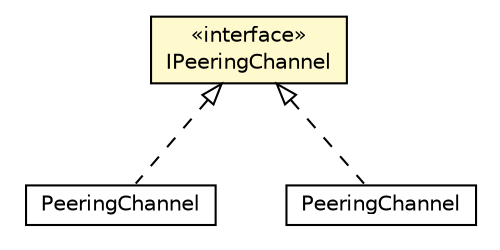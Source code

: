 #!/usr/local/bin/dot
#
# Class diagram 
# Generated by UMLGraph version R5_6-24-gf6e263 (http://www.umlgraph.org/)
#

digraph G {
	edge [fontname="Helvetica",fontsize=10,labelfontname="Helvetica",labelfontsize=10];
	node [fontname="Helvetica",fontsize=10,shape=plaintext];
	nodesep=0.25;
	ranksep=0.5;
	// org.universAAL.middleware.aalspace.json.model.AALSpace.PeeringChannel
	c4696545 [label=<<table title="org.universAAL.middleware.aalspace.json.model.AALSpace.PeeringChannel" border="0" cellborder="1" cellspacing="0" cellpadding="2" port="p" href="../../../aalspace/json/model/AALSpace.PeeringChannel.html">
		<tr><td><table border="0" cellspacing="0" cellpadding="1">
<tr><td align="center" balign="center"> PeeringChannel </td></tr>
		</table></td></tr>
		</table>>, URL="../../../aalspace/json/model/AALSpace.PeeringChannel.html", fontname="Helvetica", fontcolor="black", fontsize=10.0];
	// org.universAAL.middleware.interfaces.aalspace.model.IPeeringChannel
	c4696551 [label=<<table title="org.universAAL.middleware.interfaces.aalspace.model.IPeeringChannel" border="0" cellborder="1" cellspacing="0" cellpadding="2" port="p" bgcolor="lemonChiffon" href="./IPeeringChannel.html">
		<tr><td><table border="0" cellspacing="0" cellpadding="1">
<tr><td align="center" balign="center"> &#171;interface&#187; </td></tr>
<tr><td align="center" balign="center"> IPeeringChannel </td></tr>
		</table></td></tr>
		</table>>, URL="./IPeeringChannel.html", fontname="Helvetica", fontcolor="black", fontsize=10.0];
	// org.universAAL.middleware.interfaces.aalspace.xml.model.Aalspace.PeeringChannel
	c4696556 [label=<<table title="org.universAAL.middleware.interfaces.aalspace.xml.model.Aalspace.PeeringChannel" border="0" cellborder="1" cellspacing="0" cellpadding="2" port="p" href="../xml/model/Aalspace.PeeringChannel.html">
		<tr><td><table border="0" cellspacing="0" cellpadding="1">
<tr><td align="center" balign="center"> PeeringChannel </td></tr>
		</table></td></tr>
		</table>>, URL="../xml/model/Aalspace.PeeringChannel.html", fontname="Helvetica", fontcolor="black", fontsize=10.0];
	//org.universAAL.middleware.aalspace.json.model.AALSpace.PeeringChannel implements org.universAAL.middleware.interfaces.aalspace.model.IPeeringChannel
	c4696551:p -> c4696545:p [dir=back,arrowtail=empty,style=dashed];
	//org.universAAL.middleware.interfaces.aalspace.xml.model.Aalspace.PeeringChannel implements org.universAAL.middleware.interfaces.aalspace.model.IPeeringChannel
	c4696551:p -> c4696556:p [dir=back,arrowtail=empty,style=dashed];
}

